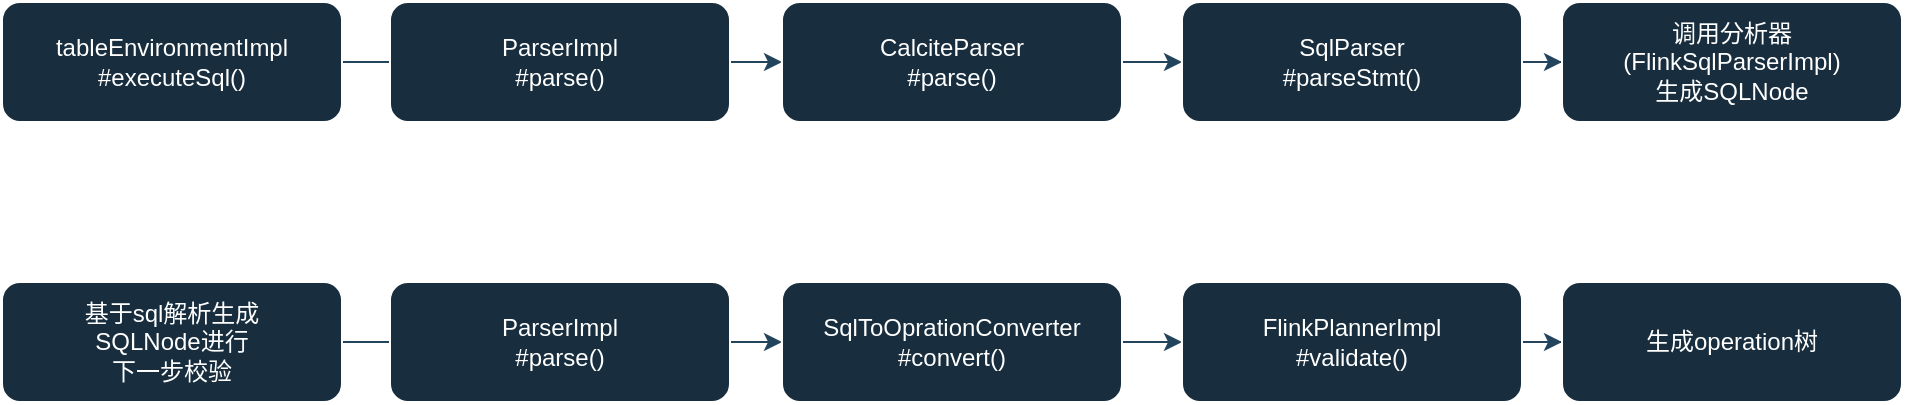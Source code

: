 <mxfile version="22.1.8" type="github">
  <diagram name="第 1 页" id="m5TeLOAHBgvewvhGZ1Ec">
    <mxGraphModel dx="1102" dy="792" grid="1" gridSize="10" guides="1" tooltips="1" connect="1" arrows="1" fold="1" page="1" pageScale="1" pageWidth="1169" pageHeight="827" math="0" shadow="0">
      <root>
        <mxCell id="0" />
        <mxCell id="1" parent="0" />
        <mxCell id="NZ_bCTcpxjlRxgQdvPQR-3" value="" style="edgeStyle=orthogonalEdgeStyle;rounded=0;orthogonalLoop=1;jettySize=auto;html=1;labelBackgroundColor=none;strokeColor=#23445D;fontColor=default;" edge="1" parent="1" source="NZ_bCTcpxjlRxgQdvPQR-1">
          <mxGeometry relative="1" as="geometry">
            <mxPoint x="294" y="310" as="targetPoint" />
          </mxGeometry>
        </mxCell>
        <mxCell id="NZ_bCTcpxjlRxgQdvPQR-1" value="&lt;div&gt;tableEnvironmentImpl&lt;/div&gt;&lt;div&gt;#executeSql()&lt;/div&gt;" style="rounded=1;whiteSpace=wrap;html=1;labelBackgroundColor=none;fillColor=#182E3E;strokeColor=#FFFFFF;fontColor=#FFFFFF;" vertex="1" parent="1">
          <mxGeometry x="50" y="280" width="170" height="60" as="geometry" />
        </mxCell>
        <mxCell id="NZ_bCTcpxjlRxgQdvPQR-6" value="" style="edgeStyle=orthogonalEdgeStyle;rounded=0;orthogonalLoop=1;jettySize=auto;html=1;labelBackgroundColor=none;strokeColor=#23445D;fontColor=default;" edge="1" parent="1" source="NZ_bCTcpxjlRxgQdvPQR-4" target="NZ_bCTcpxjlRxgQdvPQR-5">
          <mxGeometry relative="1" as="geometry" />
        </mxCell>
        <mxCell id="NZ_bCTcpxjlRxgQdvPQR-4" value="&lt;div&gt;ParserImpl&lt;/div&gt;&lt;div&gt;#parse()&lt;/div&gt;" style="rounded=1;whiteSpace=wrap;html=1;labelBackgroundColor=none;fillColor=#182E3E;strokeColor=#FFFFFF;fontColor=#FFFFFF;" vertex="1" parent="1">
          <mxGeometry x="244" y="280" width="170" height="60" as="geometry" />
        </mxCell>
        <mxCell id="NZ_bCTcpxjlRxgQdvPQR-8" value="" style="edgeStyle=orthogonalEdgeStyle;rounded=0;orthogonalLoop=1;jettySize=auto;html=1;labelBackgroundColor=none;strokeColor=#23445D;fontColor=default;" edge="1" parent="1" source="NZ_bCTcpxjlRxgQdvPQR-5" target="NZ_bCTcpxjlRxgQdvPQR-7">
          <mxGeometry relative="1" as="geometry" />
        </mxCell>
        <mxCell id="NZ_bCTcpxjlRxgQdvPQR-5" value="&lt;div&gt;CalciteParser&lt;/div&gt;&lt;div&gt;#parse()&lt;/div&gt;" style="rounded=1;whiteSpace=wrap;html=1;labelBackgroundColor=none;fillColor=#182E3E;strokeColor=#FFFFFF;fontColor=#FFFFFF;" vertex="1" parent="1">
          <mxGeometry x="440" y="280" width="170" height="60" as="geometry" />
        </mxCell>
        <mxCell id="NZ_bCTcpxjlRxgQdvPQR-10" value="" style="edgeStyle=orthogonalEdgeStyle;rounded=0;orthogonalLoop=1;jettySize=auto;html=1;labelBackgroundColor=none;strokeColor=#23445D;fontColor=default;" edge="1" parent="1" source="NZ_bCTcpxjlRxgQdvPQR-7" target="NZ_bCTcpxjlRxgQdvPQR-9">
          <mxGeometry relative="1" as="geometry" />
        </mxCell>
        <mxCell id="NZ_bCTcpxjlRxgQdvPQR-7" value="&lt;div&gt;SqlParser&lt;/div&gt;&lt;div&gt;#parseStmt()&lt;/div&gt;" style="rounded=1;whiteSpace=wrap;html=1;labelBackgroundColor=none;fillColor=#182E3E;strokeColor=#FFFFFF;fontColor=#FFFFFF;" vertex="1" parent="1">
          <mxGeometry x="640" y="280" width="170" height="60" as="geometry" />
        </mxCell>
        <mxCell id="NZ_bCTcpxjlRxgQdvPQR-9" value="&lt;div&gt;调用分析器&lt;/div&gt;&lt;div&gt;(FlinkSqlParserImpl)&lt;/div&gt;&lt;div&gt;生成SQLNode&lt;/div&gt;" style="rounded=1;whiteSpace=wrap;html=1;labelBackgroundColor=none;fillColor=#182E3E;strokeColor=#FFFFFF;fontColor=#FFFFFF;" vertex="1" parent="1">
          <mxGeometry x="830" y="280" width="170" height="60" as="geometry" />
        </mxCell>
        <mxCell id="NZ_bCTcpxjlRxgQdvPQR-11" value="" style="edgeStyle=orthogonalEdgeStyle;rounded=0;orthogonalLoop=1;jettySize=auto;html=1;labelBackgroundColor=none;strokeColor=#23445D;fontColor=default;" edge="1" parent="1" source="NZ_bCTcpxjlRxgQdvPQR-12">
          <mxGeometry relative="1" as="geometry">
            <mxPoint x="294" y="450" as="targetPoint" />
          </mxGeometry>
        </mxCell>
        <mxCell id="NZ_bCTcpxjlRxgQdvPQR-12" value="&lt;div&gt;基于sql解析生成&lt;/div&gt;&lt;div&gt;SQLNode进行&lt;/div&gt;&lt;div&gt;下一步校验&lt;/div&gt;" style="rounded=1;whiteSpace=wrap;html=1;labelBackgroundColor=none;fillColor=#182E3E;strokeColor=#FFFFFF;fontColor=#FFFFFF;" vertex="1" parent="1">
          <mxGeometry x="50" y="420" width="170" height="60" as="geometry" />
        </mxCell>
        <mxCell id="NZ_bCTcpxjlRxgQdvPQR-13" value="" style="edgeStyle=orthogonalEdgeStyle;rounded=0;orthogonalLoop=1;jettySize=auto;html=1;labelBackgroundColor=none;strokeColor=#23445D;fontColor=default;" edge="1" parent="1" source="NZ_bCTcpxjlRxgQdvPQR-14" target="NZ_bCTcpxjlRxgQdvPQR-16">
          <mxGeometry relative="1" as="geometry" />
        </mxCell>
        <mxCell id="NZ_bCTcpxjlRxgQdvPQR-14" value="&lt;div&gt;ParserImpl&lt;/div&gt;&lt;div&gt;#parse()&lt;/div&gt;" style="rounded=1;whiteSpace=wrap;html=1;labelBackgroundColor=none;fillColor=#182E3E;strokeColor=#FFFFFF;fontColor=#FFFFFF;" vertex="1" parent="1">
          <mxGeometry x="244" y="420" width="170" height="60" as="geometry" />
        </mxCell>
        <mxCell id="NZ_bCTcpxjlRxgQdvPQR-15" value="" style="edgeStyle=orthogonalEdgeStyle;rounded=0;orthogonalLoop=1;jettySize=auto;html=1;labelBackgroundColor=none;strokeColor=#23445D;fontColor=default;" edge="1" parent="1" source="NZ_bCTcpxjlRxgQdvPQR-16" target="NZ_bCTcpxjlRxgQdvPQR-18">
          <mxGeometry relative="1" as="geometry" />
        </mxCell>
        <mxCell id="NZ_bCTcpxjlRxgQdvPQR-16" value="&lt;div&gt;SqlToOprationConverter&lt;/div&gt;&lt;div&gt;#convert()&lt;/div&gt;" style="rounded=1;whiteSpace=wrap;html=1;labelBackgroundColor=none;fillColor=#182E3E;strokeColor=#FFFFFF;fontColor=#FFFFFF;" vertex="1" parent="1">
          <mxGeometry x="440" y="420" width="170" height="60" as="geometry" />
        </mxCell>
        <mxCell id="NZ_bCTcpxjlRxgQdvPQR-17" value="" style="edgeStyle=orthogonalEdgeStyle;rounded=0;orthogonalLoop=1;jettySize=auto;html=1;labelBackgroundColor=none;strokeColor=#23445D;fontColor=default;" edge="1" parent="1" source="NZ_bCTcpxjlRxgQdvPQR-18" target="NZ_bCTcpxjlRxgQdvPQR-19">
          <mxGeometry relative="1" as="geometry" />
        </mxCell>
        <mxCell id="NZ_bCTcpxjlRxgQdvPQR-18" value="&lt;div&gt;FlinkPlannerImpl&lt;/div&gt;&lt;div&gt;#validate()&lt;/div&gt;" style="rounded=1;whiteSpace=wrap;html=1;labelBackgroundColor=none;fillColor=#182E3E;strokeColor=#FFFFFF;fontColor=#FFFFFF;" vertex="1" parent="1">
          <mxGeometry x="640" y="420" width="170" height="60" as="geometry" />
        </mxCell>
        <mxCell id="NZ_bCTcpxjlRxgQdvPQR-19" value="生成operation树" style="rounded=1;whiteSpace=wrap;html=1;labelBackgroundColor=none;fillColor=#182E3E;strokeColor=#FFFFFF;fontColor=#FFFFFF;" vertex="1" parent="1">
          <mxGeometry x="830" y="420" width="170" height="60" as="geometry" />
        </mxCell>
      </root>
    </mxGraphModel>
  </diagram>
</mxfile>
